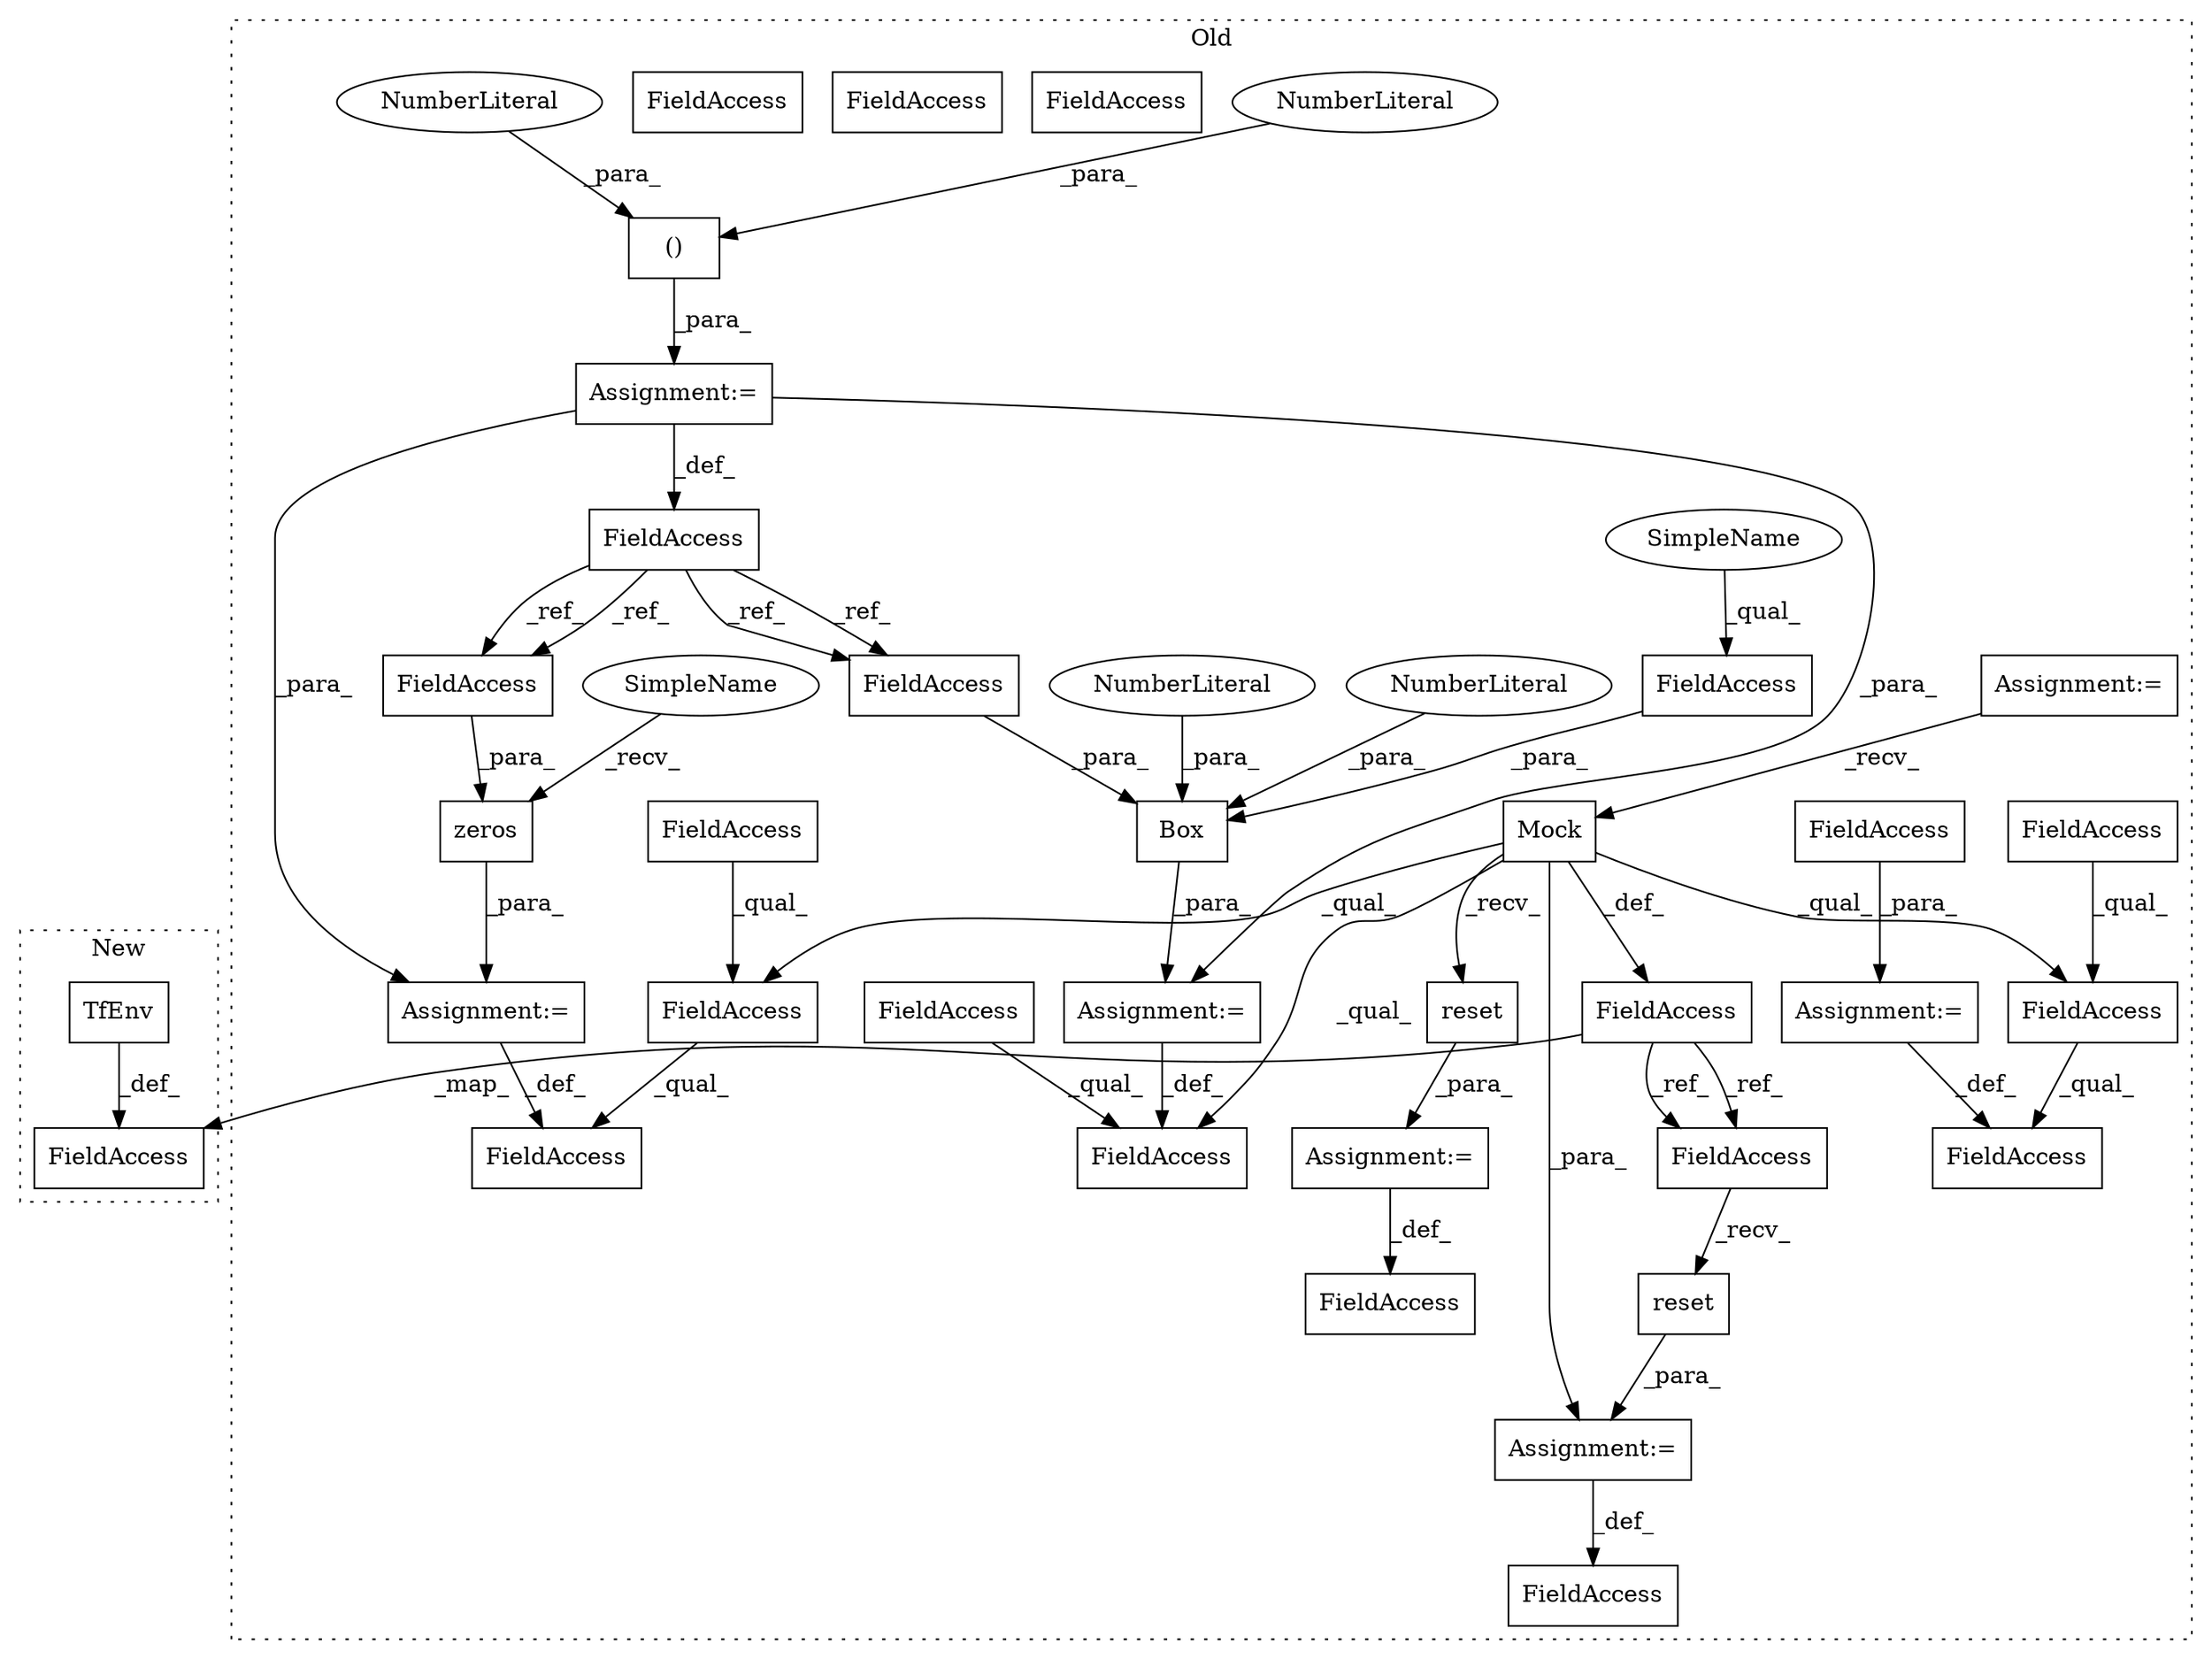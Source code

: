 digraph G {
subgraph cluster0 {
1 [label="()" a="106" s="311" l="31" shape="box"];
3 [label="NumberLiteral" a="34" s="341" l="1" shape="ellipse"];
4 [label="Box" a="32" s="402,434" l="4,1" shape="box"];
5 [label="NumberLiteral" a="34" s="406" l="1" shape="ellipse"];
6 [label="NumberLiteral" a="34" s="408" l="3" shape="ellipse"];
7 [label="zeros" a="32" s="475,491" l="6,1" shape="box"];
8 [label="FieldAccess" a="22" s="423" l="11" shape="box"];
9 [label="FieldAccess" a="22" s="441" l="27" shape="box"];
10 [label="Mock" a="32" s="363" l="6" shape="box"];
11 [label="FieldAccess" a="22" s="498" l="13" shape="box"];
12 [label="FieldAccess" a="22" s="498" l="8" shape="box"];
13 [label="FieldAccess" a="22" s="441" l="14" shape="box"];
14 [label="FieldAccess" a="22" s="441" l="8" shape="box"];
15 [label="FieldAccess" a="22" s="607" l="10" shape="box"];
16 [label="FieldAccess" a="22" s="498" l="25" shape="box"];
17 [label="FieldAccess" a="22" s="295" l="10" shape="box"];
18 [label="FieldAccess" a="22" s="375" l="26" shape="box"];
19 [label="FieldAccess" a="22" s="481" l="10" shape="box"];
20 [label="FieldAccess" a="22" s="412" l="10" shape="box"];
21 [label="FieldAccess" a="22" s="375" l="8" shape="box"];
22 [label="FieldAccess" a="22" s="576" l="8" shape="box"];
23 [label="reset" a="32" s="629" l="7" shape="box"];
24 [label="FieldAccess" a="22" s="618" l="10" shape="box"];
25 [label="reset" a="32" s="594" l="7" shape="box"];
26 [label="Assignment:=" a="7" s="285" l="4" shape="box"];
27 [label="Assignment:=" a="7" s="401" l="1" shape="box"];
28 [label="Assignment:=" a="7" s="584" l="1" shape="box"];
29 [label="Assignment:=" a="7" s="523" l="1" shape="box"];
30 [label="FieldAccess" a="22" s="524" l="10" shape="box"];
31 [label="Assignment:=" a="7" s="617" l="1" shape="box"];
32 [label="Assignment:=" a="7" s="305" l="6" shape="box"];
33 [label="Assignment:=" a="7" s="468" l="1" shape="box"];
35 [label="FieldAccess" a="22" s="540" l="10" shape="box"];
36 [label="NumberLiteral" a="34" s="326" l="2" shape="ellipse"];
37 [label="FieldAccess" a="22" s="481" l="10" shape="box"];
38 [label="FieldAccess" a="22" s="412" l="10" shape="box"];
39 [label="FieldAccess" a="22" s="618" l="10" shape="box"];
40 [label="SimpleName" a="42" s="423" l="5" shape="ellipse"];
41 [label="SimpleName" a="42" s="469" l="5" shape="ellipse"];
label = "Old";
style="dotted";
}
subgraph cluster1 {
2 [label="TfEnv" a="32" s="402,447" l="6,1" shape="box"];
34 [label="FieldAccess" a="22" s="391" l="10" shape="box"];
label = "New";
style="dotted";
}
1 -> 32 [label="_para_"];
2 -> 34 [label="_def_"];
3 -> 1 [label="_para_"];
4 -> 27 [label="_para_"];
5 -> 4 [label="_para_"];
6 -> 4 [label="_para_"];
7 -> 33 [label="_para_"];
8 -> 4 [label="_para_"];
10 -> 35 [label="_def_"];
10 -> 13 [label="_qual_"];
10 -> 31 [label="_para_"];
10 -> 11 [label="_qual_"];
10 -> 25 [label="_recv_"];
10 -> 18 [label="_qual_"];
11 -> 16 [label="_qual_"];
12 -> 11 [label="_qual_"];
13 -> 9 [label="_qual_"];
14 -> 13 [label="_qual_"];
17 -> 37 [label="_ref_"];
17 -> 38 [label="_ref_"];
17 -> 38 [label="_ref_"];
17 -> 37 [label="_ref_"];
21 -> 18 [label="_qual_"];
23 -> 31 [label="_para_"];
25 -> 28 [label="_para_"];
26 -> 10 [label="_recv_"];
27 -> 18 [label="_def_"];
28 -> 22 [label="_def_"];
29 -> 16 [label="_def_"];
30 -> 29 [label="_para_"];
31 -> 15 [label="_def_"];
32 -> 17 [label="_def_"];
32 -> 27 [label="_para_"];
32 -> 33 [label="_para_"];
33 -> 9 [label="_def_"];
35 -> 34 [label="_map_"];
35 -> 39 [label="_ref_"];
35 -> 39 [label="_ref_"];
36 -> 1 [label="_para_"];
37 -> 7 [label="_para_"];
38 -> 4 [label="_para_"];
39 -> 23 [label="_recv_"];
40 -> 8 [label="_qual_"];
41 -> 7 [label="_recv_"];
}